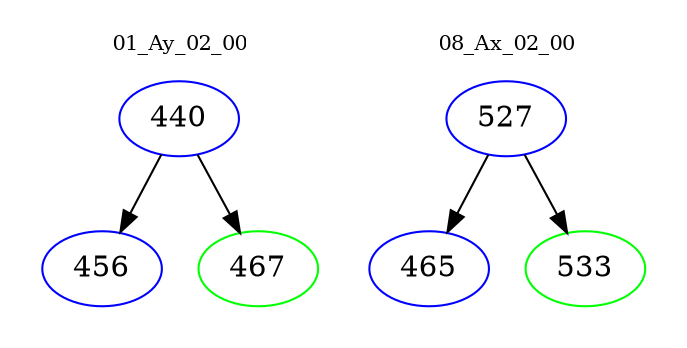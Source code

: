 digraph{
subgraph cluster_0 {
color = white
label = "01_Ay_02_00";
fontsize=10;
T0_440 [label="440", color="blue"]
T0_440 -> T0_456 [color="black"]
T0_456 [label="456", color="blue"]
T0_440 -> T0_467 [color="black"]
T0_467 [label="467", color="green"]
}
subgraph cluster_1 {
color = white
label = "08_Ax_02_00";
fontsize=10;
T1_527 [label="527", color="blue"]
T1_527 -> T1_465 [color="black"]
T1_465 [label="465", color="blue"]
T1_527 -> T1_533 [color="black"]
T1_533 [label="533", color="green"]
}
}
